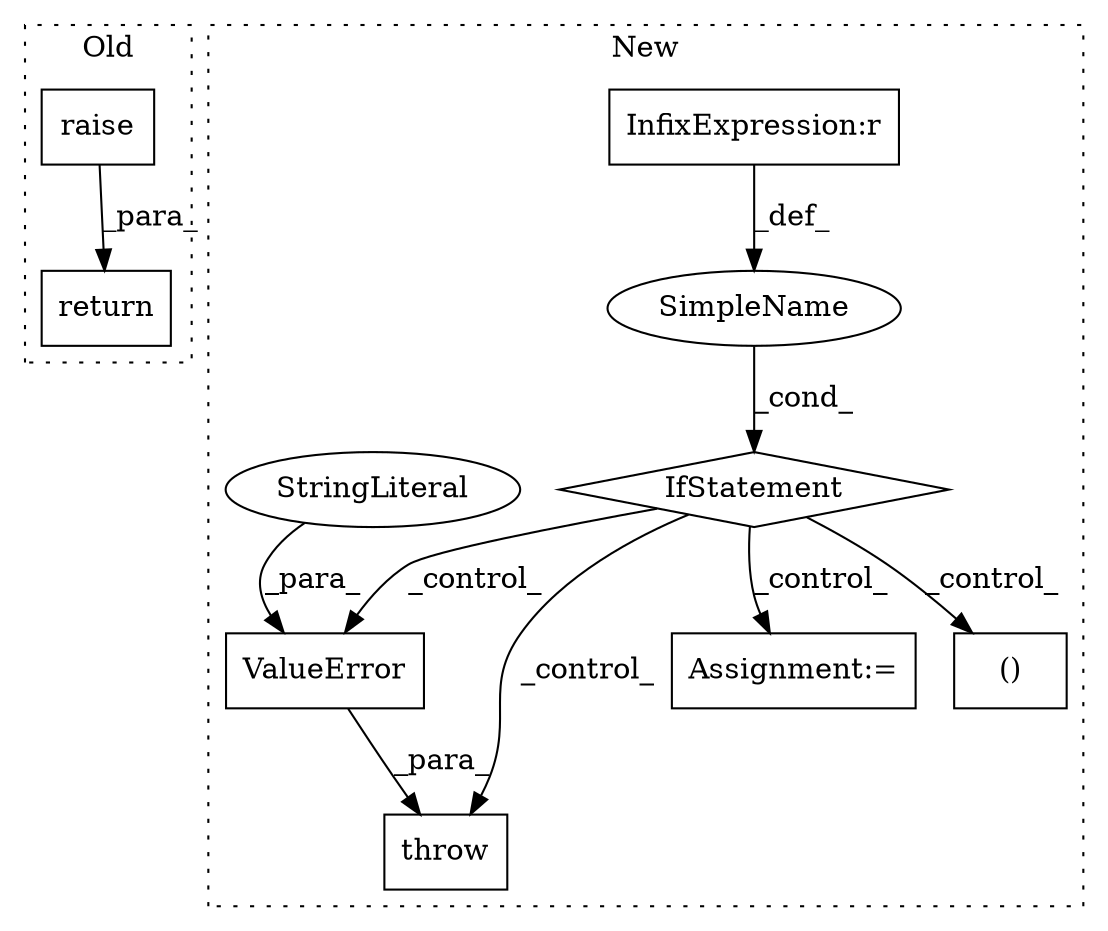 digraph G {
subgraph cluster0 {
1 [label="raise" a="32" s="2181,2194" l="6,1" shape="box"];
8 [label="return" a="41" s="2174" l="7" shape="box"];
label = "Old";
style="dotted";
}
subgraph cluster1 {
2 [label="ValueError" a="32" s="2877,2913" l="11,1" shape="box"];
3 [label="IfStatement" a="25" s="2393,2425" l="4,2" shape="diamond"];
4 [label="SimpleName" a="42" s="" l="" shape="ellipse"];
5 [label="throw" a="53" s="2871" l="6" shape="box"];
6 [label="Assignment:=" a="7" s="2638" l="2" shape="box"];
7 [label="InfixExpression:r" a="27" s="2409" l="4" shape="box"];
9 [label="()" a="106" s="2506" l="132" shape="box"];
10 [label="StringLiteral" a="45" s="2888" l="25" shape="ellipse"];
label = "New";
style="dotted";
}
1 -> 8 [label="_para_"];
2 -> 5 [label="_para_"];
3 -> 9 [label="_control_"];
3 -> 5 [label="_control_"];
3 -> 2 [label="_control_"];
3 -> 6 [label="_control_"];
4 -> 3 [label="_cond_"];
7 -> 4 [label="_def_"];
10 -> 2 [label="_para_"];
}